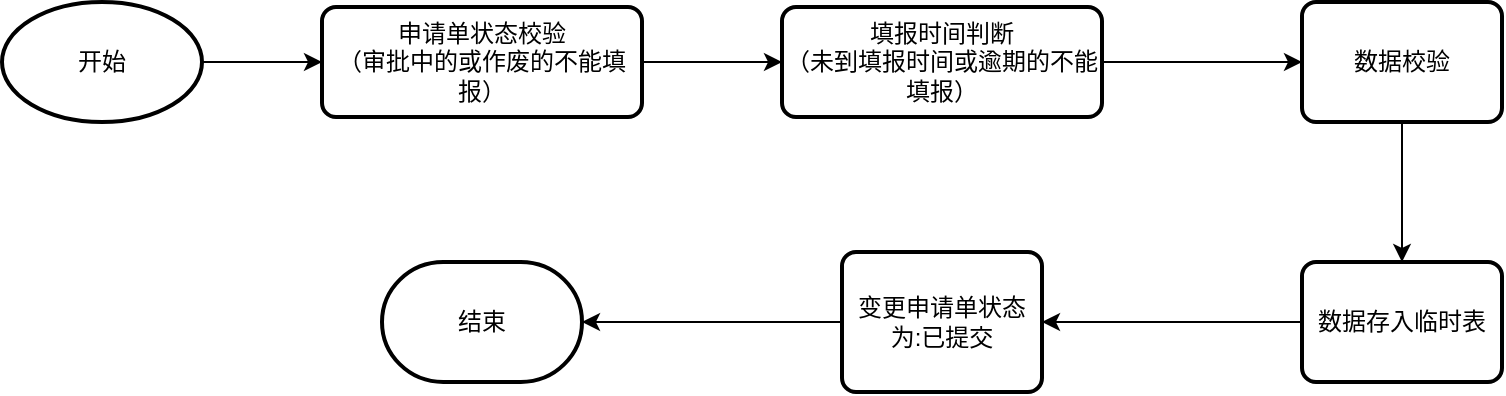 <mxfile version="21.1.4" type="github">
  <diagram name="第 1 页" id="-5orxdLXSkiKhEB8e2zm">
    <mxGraphModel dx="1354" dy="635" grid="1" gridSize="10" guides="1" tooltips="1" connect="1" arrows="1" fold="1" page="1" pageScale="1" pageWidth="827" pageHeight="1169" math="0" shadow="0">
      <root>
        <mxCell id="0" />
        <mxCell id="1" parent="0" />
        <mxCell id="q1iPsyQdEHzeLCAL4fx1-3" value="" style="edgeStyle=orthogonalEdgeStyle;rounded=0;orthogonalLoop=1;jettySize=auto;html=1;" edge="1" parent="1" source="q1iPsyQdEHzeLCAL4fx1-1" target="q1iPsyQdEHzeLCAL4fx1-2">
          <mxGeometry relative="1" as="geometry" />
        </mxCell>
        <mxCell id="q1iPsyQdEHzeLCAL4fx1-1" value="开始" style="strokeWidth=2;html=1;shape=mxgraph.flowchart.start_1;whiteSpace=wrap;" vertex="1" parent="1">
          <mxGeometry x="20" y="50" width="100" height="60" as="geometry" />
        </mxCell>
        <mxCell id="q1iPsyQdEHzeLCAL4fx1-5" value="" style="edgeStyle=orthogonalEdgeStyle;rounded=0;orthogonalLoop=1;jettySize=auto;html=1;" edge="1" parent="1" source="q1iPsyQdEHzeLCAL4fx1-2" target="q1iPsyQdEHzeLCAL4fx1-4">
          <mxGeometry relative="1" as="geometry" />
        </mxCell>
        <mxCell id="q1iPsyQdEHzeLCAL4fx1-2" value="申请单状态校验&lt;br&gt;（审批中的或作废的不能填报）" style="rounded=1;whiteSpace=wrap;html=1;absoluteArcSize=1;arcSize=14;strokeWidth=2;" vertex="1" parent="1">
          <mxGeometry x="180" y="52.5" width="160" height="55" as="geometry" />
        </mxCell>
        <mxCell id="q1iPsyQdEHzeLCAL4fx1-7" value="" style="edgeStyle=orthogonalEdgeStyle;rounded=0;orthogonalLoop=1;jettySize=auto;html=1;" edge="1" parent="1" source="q1iPsyQdEHzeLCAL4fx1-4" target="q1iPsyQdEHzeLCAL4fx1-6">
          <mxGeometry relative="1" as="geometry" />
        </mxCell>
        <mxCell id="q1iPsyQdEHzeLCAL4fx1-4" value="填报时间判断&lt;br&gt;（未到填报时间或逾期的不能填报）" style="rounded=1;whiteSpace=wrap;html=1;absoluteArcSize=1;arcSize=14;strokeWidth=2;" vertex="1" parent="1">
          <mxGeometry x="410" y="52.5" width="160" height="55" as="geometry" />
        </mxCell>
        <mxCell id="q1iPsyQdEHzeLCAL4fx1-11" value="" style="edgeStyle=orthogonalEdgeStyle;rounded=0;orthogonalLoop=1;jettySize=auto;html=1;" edge="1" parent="1" source="q1iPsyQdEHzeLCAL4fx1-6" target="q1iPsyQdEHzeLCAL4fx1-8">
          <mxGeometry relative="1" as="geometry" />
        </mxCell>
        <mxCell id="q1iPsyQdEHzeLCAL4fx1-6" value="数据校验" style="rounded=1;whiteSpace=wrap;html=1;absoluteArcSize=1;arcSize=14;strokeWidth=2;" vertex="1" parent="1">
          <mxGeometry x="670" y="50" width="100" height="60" as="geometry" />
        </mxCell>
        <mxCell id="q1iPsyQdEHzeLCAL4fx1-12" style="edgeStyle=orthogonalEdgeStyle;rounded=0;orthogonalLoop=1;jettySize=auto;html=1;" edge="1" parent="1" source="q1iPsyQdEHzeLCAL4fx1-8" target="q1iPsyQdEHzeLCAL4fx1-9">
          <mxGeometry relative="1" as="geometry" />
        </mxCell>
        <mxCell id="q1iPsyQdEHzeLCAL4fx1-8" value="数据存入临时表" style="rounded=1;whiteSpace=wrap;html=1;absoluteArcSize=1;arcSize=14;strokeWidth=2;" vertex="1" parent="1">
          <mxGeometry x="670" y="180" width="100" height="60" as="geometry" />
        </mxCell>
        <mxCell id="q1iPsyQdEHzeLCAL4fx1-13" style="edgeStyle=orthogonalEdgeStyle;rounded=0;orthogonalLoop=1;jettySize=auto;html=1;entryX=1;entryY=0.5;entryDx=0;entryDy=0;entryPerimeter=0;" edge="1" parent="1" source="q1iPsyQdEHzeLCAL4fx1-9" target="q1iPsyQdEHzeLCAL4fx1-10">
          <mxGeometry relative="1" as="geometry" />
        </mxCell>
        <mxCell id="q1iPsyQdEHzeLCAL4fx1-9" value="变更申请单状态为:已提交" style="rounded=1;whiteSpace=wrap;html=1;absoluteArcSize=1;arcSize=14;strokeWidth=2;" vertex="1" parent="1">
          <mxGeometry x="440" y="175" width="100" height="70" as="geometry" />
        </mxCell>
        <mxCell id="q1iPsyQdEHzeLCAL4fx1-10" value="结束" style="strokeWidth=2;html=1;shape=mxgraph.flowchart.terminator;whiteSpace=wrap;" vertex="1" parent="1">
          <mxGeometry x="210" y="180" width="100" height="60" as="geometry" />
        </mxCell>
      </root>
    </mxGraphModel>
  </diagram>
</mxfile>
